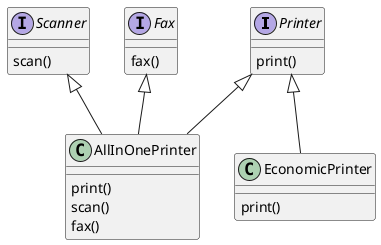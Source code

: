 @startuml
'https://plantuml.com/class-diagram

interface Printer {
print()
}

interface Scanner {
scan()
}

interface Fax {
fax()
}

class AllInOnePrinter {
print()
scan()
fax()
}

class EconomicPrinter {
print()
}

Printer <|-- AllInOnePrinter
Scanner <|-- AllInOnePrinter
Fax <|-- AllInOnePrinter
Printer <|-- EconomicPrinter

@enduml